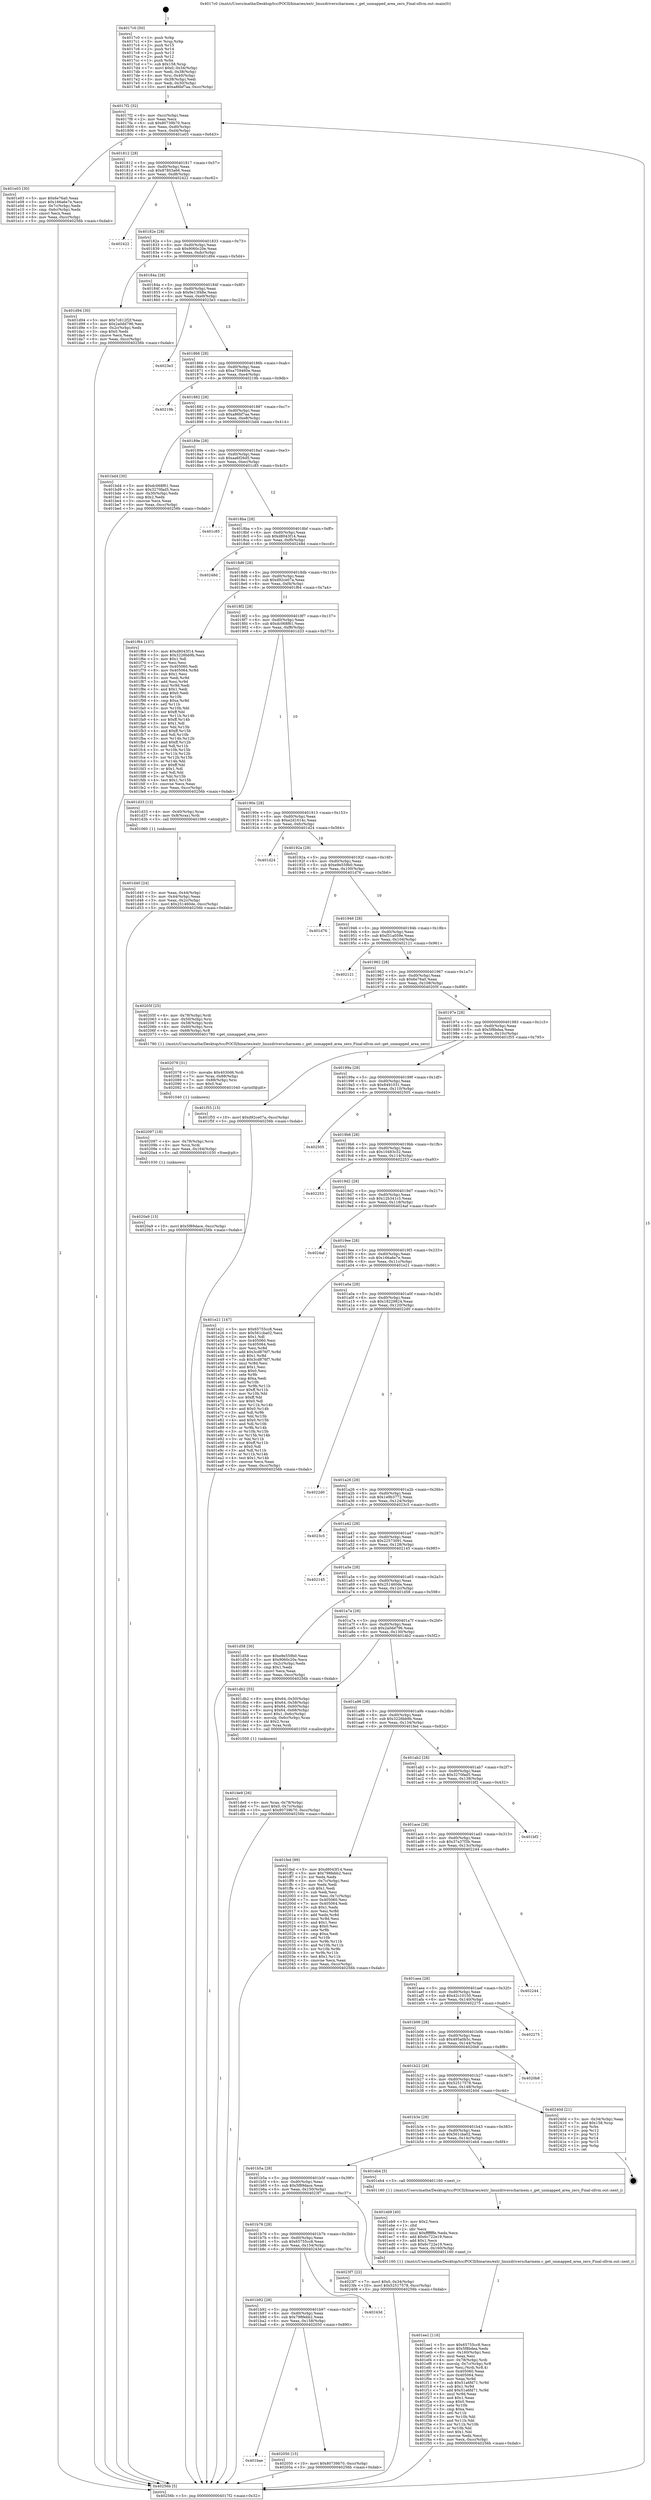digraph "0x4017c0" {
  label = "0x4017c0 (/mnt/c/Users/mathe/Desktop/tcc/POCII/binaries/extr_linuxdriverscharmem.c_get_unmapped_area_zero_Final-ollvm.out::main(0))"
  labelloc = "t"
  node[shape=record]

  Entry [label="",width=0.3,height=0.3,shape=circle,fillcolor=black,style=filled]
  "0x4017f2" [label="{
     0x4017f2 [32]\l
     | [instrs]\l
     &nbsp;&nbsp;0x4017f2 \<+6\>: mov -0xcc(%rbp),%eax\l
     &nbsp;&nbsp;0x4017f8 \<+2\>: mov %eax,%ecx\l
     &nbsp;&nbsp;0x4017fa \<+6\>: sub $0x80739b70,%ecx\l
     &nbsp;&nbsp;0x401800 \<+6\>: mov %eax,-0xd0(%rbp)\l
     &nbsp;&nbsp;0x401806 \<+6\>: mov %ecx,-0xd4(%rbp)\l
     &nbsp;&nbsp;0x40180c \<+6\>: je 0000000000401e03 \<main+0x643\>\l
  }"]
  "0x401e03" [label="{
     0x401e03 [30]\l
     | [instrs]\l
     &nbsp;&nbsp;0x401e03 \<+5\>: mov $0x6e76a0,%eax\l
     &nbsp;&nbsp;0x401e08 \<+5\>: mov $0x166a6e7e,%ecx\l
     &nbsp;&nbsp;0x401e0d \<+3\>: mov -0x7c(%rbp),%edx\l
     &nbsp;&nbsp;0x401e10 \<+3\>: cmp -0x6c(%rbp),%edx\l
     &nbsp;&nbsp;0x401e13 \<+3\>: cmovl %ecx,%eax\l
     &nbsp;&nbsp;0x401e16 \<+6\>: mov %eax,-0xcc(%rbp)\l
     &nbsp;&nbsp;0x401e1c \<+5\>: jmp 000000000040256b \<main+0xdab\>\l
  }"]
  "0x401812" [label="{
     0x401812 [28]\l
     | [instrs]\l
     &nbsp;&nbsp;0x401812 \<+5\>: jmp 0000000000401817 \<main+0x57\>\l
     &nbsp;&nbsp;0x401817 \<+6\>: mov -0xd0(%rbp),%eax\l
     &nbsp;&nbsp;0x40181d \<+5\>: sub $0x87803a66,%eax\l
     &nbsp;&nbsp;0x401822 \<+6\>: mov %eax,-0xd8(%rbp)\l
     &nbsp;&nbsp;0x401828 \<+6\>: je 0000000000402422 \<main+0xc62\>\l
  }"]
  Exit [label="",width=0.3,height=0.3,shape=circle,fillcolor=black,style=filled,peripheries=2]
  "0x402422" [label="{
     0x402422\l
  }", style=dashed]
  "0x40182e" [label="{
     0x40182e [28]\l
     | [instrs]\l
     &nbsp;&nbsp;0x40182e \<+5\>: jmp 0000000000401833 \<main+0x73\>\l
     &nbsp;&nbsp;0x401833 \<+6\>: mov -0xd0(%rbp),%eax\l
     &nbsp;&nbsp;0x401839 \<+5\>: sub $0x9060c20e,%eax\l
     &nbsp;&nbsp;0x40183e \<+6\>: mov %eax,-0xdc(%rbp)\l
     &nbsp;&nbsp;0x401844 \<+6\>: je 0000000000401d94 \<main+0x5d4\>\l
  }"]
  "0x4020a9" [label="{
     0x4020a9 [15]\l
     | [instrs]\l
     &nbsp;&nbsp;0x4020a9 \<+10\>: movl $0x5f89dace,-0xcc(%rbp)\l
     &nbsp;&nbsp;0x4020b3 \<+5\>: jmp 000000000040256b \<main+0xdab\>\l
  }"]
  "0x401d94" [label="{
     0x401d94 [30]\l
     | [instrs]\l
     &nbsp;&nbsp;0x401d94 \<+5\>: mov $0x7c612f2f,%eax\l
     &nbsp;&nbsp;0x401d99 \<+5\>: mov $0x2a0dd796,%ecx\l
     &nbsp;&nbsp;0x401d9e \<+3\>: mov -0x2c(%rbp),%edx\l
     &nbsp;&nbsp;0x401da1 \<+3\>: cmp $0x0,%edx\l
     &nbsp;&nbsp;0x401da4 \<+3\>: cmove %ecx,%eax\l
     &nbsp;&nbsp;0x401da7 \<+6\>: mov %eax,-0xcc(%rbp)\l
     &nbsp;&nbsp;0x401dad \<+5\>: jmp 000000000040256b \<main+0xdab\>\l
  }"]
  "0x40184a" [label="{
     0x40184a [28]\l
     | [instrs]\l
     &nbsp;&nbsp;0x40184a \<+5\>: jmp 000000000040184f \<main+0x8f\>\l
     &nbsp;&nbsp;0x40184f \<+6\>: mov -0xd0(%rbp),%eax\l
     &nbsp;&nbsp;0x401855 \<+5\>: sub $0x9e13f48e,%eax\l
     &nbsp;&nbsp;0x40185a \<+6\>: mov %eax,-0xe0(%rbp)\l
     &nbsp;&nbsp;0x401860 \<+6\>: je 00000000004023e3 \<main+0xc23\>\l
  }"]
  "0x402097" [label="{
     0x402097 [18]\l
     | [instrs]\l
     &nbsp;&nbsp;0x402097 \<+4\>: mov -0x78(%rbp),%rcx\l
     &nbsp;&nbsp;0x40209b \<+3\>: mov %rcx,%rdi\l
     &nbsp;&nbsp;0x40209e \<+6\>: mov %eax,-0x164(%rbp)\l
     &nbsp;&nbsp;0x4020a4 \<+5\>: call 0000000000401030 \<free@plt\>\l
     | [calls]\l
     &nbsp;&nbsp;0x401030 \{1\} (unknown)\l
  }"]
  "0x4023e3" [label="{
     0x4023e3\l
  }", style=dashed]
  "0x401866" [label="{
     0x401866 [28]\l
     | [instrs]\l
     &nbsp;&nbsp;0x401866 \<+5\>: jmp 000000000040186b \<main+0xab\>\l
     &nbsp;&nbsp;0x40186b \<+6\>: mov -0xd0(%rbp),%eax\l
     &nbsp;&nbsp;0x401871 \<+5\>: sub $0xa759460e,%eax\l
     &nbsp;&nbsp;0x401876 \<+6\>: mov %eax,-0xe4(%rbp)\l
     &nbsp;&nbsp;0x40187c \<+6\>: je 000000000040219b \<main+0x9db\>\l
  }"]
  "0x402078" [label="{
     0x402078 [31]\l
     | [instrs]\l
     &nbsp;&nbsp;0x402078 \<+10\>: movabs $0x4030d6,%rdi\l
     &nbsp;&nbsp;0x402082 \<+7\>: mov %rax,-0x88(%rbp)\l
     &nbsp;&nbsp;0x402089 \<+7\>: mov -0x88(%rbp),%rsi\l
     &nbsp;&nbsp;0x402090 \<+2\>: mov $0x0,%al\l
     &nbsp;&nbsp;0x402092 \<+5\>: call 0000000000401040 \<printf@plt\>\l
     | [calls]\l
     &nbsp;&nbsp;0x401040 \{1\} (unknown)\l
  }"]
  "0x40219b" [label="{
     0x40219b\l
  }", style=dashed]
  "0x401882" [label="{
     0x401882 [28]\l
     | [instrs]\l
     &nbsp;&nbsp;0x401882 \<+5\>: jmp 0000000000401887 \<main+0xc7\>\l
     &nbsp;&nbsp;0x401887 \<+6\>: mov -0xd0(%rbp),%eax\l
     &nbsp;&nbsp;0x40188d \<+5\>: sub $0xa86bf7aa,%eax\l
     &nbsp;&nbsp;0x401892 \<+6\>: mov %eax,-0xe8(%rbp)\l
     &nbsp;&nbsp;0x401898 \<+6\>: je 0000000000401bd4 \<main+0x414\>\l
  }"]
  "0x401bae" [label="{
     0x401bae\l
  }", style=dashed]
  "0x401bd4" [label="{
     0x401bd4 [30]\l
     | [instrs]\l
     &nbsp;&nbsp;0x401bd4 \<+5\>: mov $0xdc068f61,%eax\l
     &nbsp;&nbsp;0x401bd9 \<+5\>: mov $0x3270fad5,%ecx\l
     &nbsp;&nbsp;0x401bde \<+3\>: mov -0x30(%rbp),%edx\l
     &nbsp;&nbsp;0x401be1 \<+3\>: cmp $0x2,%edx\l
     &nbsp;&nbsp;0x401be4 \<+3\>: cmovne %ecx,%eax\l
     &nbsp;&nbsp;0x401be7 \<+6\>: mov %eax,-0xcc(%rbp)\l
     &nbsp;&nbsp;0x401bed \<+5\>: jmp 000000000040256b \<main+0xdab\>\l
  }"]
  "0x40189e" [label="{
     0x40189e [28]\l
     | [instrs]\l
     &nbsp;&nbsp;0x40189e \<+5\>: jmp 00000000004018a3 \<main+0xe3\>\l
     &nbsp;&nbsp;0x4018a3 \<+6\>: mov -0xd0(%rbp),%eax\l
     &nbsp;&nbsp;0x4018a9 \<+5\>: sub $0xaa6f26d5,%eax\l
     &nbsp;&nbsp;0x4018ae \<+6\>: mov %eax,-0xec(%rbp)\l
     &nbsp;&nbsp;0x4018b4 \<+6\>: je 0000000000401c85 \<main+0x4c5\>\l
  }"]
  "0x40256b" [label="{
     0x40256b [5]\l
     | [instrs]\l
     &nbsp;&nbsp;0x40256b \<+5\>: jmp 00000000004017f2 \<main+0x32\>\l
  }"]
  "0x4017c0" [label="{
     0x4017c0 [50]\l
     | [instrs]\l
     &nbsp;&nbsp;0x4017c0 \<+1\>: push %rbp\l
     &nbsp;&nbsp;0x4017c1 \<+3\>: mov %rsp,%rbp\l
     &nbsp;&nbsp;0x4017c4 \<+2\>: push %r15\l
     &nbsp;&nbsp;0x4017c6 \<+2\>: push %r14\l
     &nbsp;&nbsp;0x4017c8 \<+2\>: push %r13\l
     &nbsp;&nbsp;0x4017ca \<+2\>: push %r12\l
     &nbsp;&nbsp;0x4017cc \<+1\>: push %rbx\l
     &nbsp;&nbsp;0x4017cd \<+7\>: sub $0x158,%rsp\l
     &nbsp;&nbsp;0x4017d4 \<+7\>: movl $0x0,-0x34(%rbp)\l
     &nbsp;&nbsp;0x4017db \<+3\>: mov %edi,-0x38(%rbp)\l
     &nbsp;&nbsp;0x4017de \<+4\>: mov %rsi,-0x40(%rbp)\l
     &nbsp;&nbsp;0x4017e2 \<+3\>: mov -0x38(%rbp),%edi\l
     &nbsp;&nbsp;0x4017e5 \<+3\>: mov %edi,-0x30(%rbp)\l
     &nbsp;&nbsp;0x4017e8 \<+10\>: movl $0xa86bf7aa,-0xcc(%rbp)\l
  }"]
  "0x402050" [label="{
     0x402050 [15]\l
     | [instrs]\l
     &nbsp;&nbsp;0x402050 \<+10\>: movl $0x80739b70,-0xcc(%rbp)\l
     &nbsp;&nbsp;0x40205a \<+5\>: jmp 000000000040256b \<main+0xdab\>\l
  }"]
  "0x401c85" [label="{
     0x401c85\l
  }", style=dashed]
  "0x4018ba" [label="{
     0x4018ba [28]\l
     | [instrs]\l
     &nbsp;&nbsp;0x4018ba \<+5\>: jmp 00000000004018bf \<main+0xff\>\l
     &nbsp;&nbsp;0x4018bf \<+6\>: mov -0xd0(%rbp),%eax\l
     &nbsp;&nbsp;0x4018c5 \<+5\>: sub $0xd8043f14,%eax\l
     &nbsp;&nbsp;0x4018ca \<+6\>: mov %eax,-0xf0(%rbp)\l
     &nbsp;&nbsp;0x4018d0 \<+6\>: je 000000000040248d \<main+0xccd\>\l
  }"]
  "0x401b92" [label="{
     0x401b92 [28]\l
     | [instrs]\l
     &nbsp;&nbsp;0x401b92 \<+5\>: jmp 0000000000401b97 \<main+0x3d7\>\l
     &nbsp;&nbsp;0x401b97 \<+6\>: mov -0xd0(%rbp),%eax\l
     &nbsp;&nbsp;0x401b9d \<+5\>: sub $0x798febb2,%eax\l
     &nbsp;&nbsp;0x401ba2 \<+6\>: mov %eax,-0x158(%rbp)\l
     &nbsp;&nbsp;0x401ba8 \<+6\>: je 0000000000402050 \<main+0x890\>\l
  }"]
  "0x40248d" [label="{
     0x40248d\l
  }", style=dashed]
  "0x4018d6" [label="{
     0x4018d6 [28]\l
     | [instrs]\l
     &nbsp;&nbsp;0x4018d6 \<+5\>: jmp 00000000004018db \<main+0x11b\>\l
     &nbsp;&nbsp;0x4018db \<+6\>: mov -0xd0(%rbp),%eax\l
     &nbsp;&nbsp;0x4018e1 \<+5\>: sub $0xd92ce07a,%eax\l
     &nbsp;&nbsp;0x4018e6 \<+6\>: mov %eax,-0xf4(%rbp)\l
     &nbsp;&nbsp;0x4018ec \<+6\>: je 0000000000401f64 \<main+0x7a4\>\l
  }"]
  "0x40243d" [label="{
     0x40243d\l
  }", style=dashed]
  "0x401f64" [label="{
     0x401f64 [137]\l
     | [instrs]\l
     &nbsp;&nbsp;0x401f64 \<+5\>: mov $0xd8043f14,%eax\l
     &nbsp;&nbsp;0x401f69 \<+5\>: mov $0x3226bb9b,%ecx\l
     &nbsp;&nbsp;0x401f6e \<+2\>: mov $0x1,%dl\l
     &nbsp;&nbsp;0x401f70 \<+2\>: xor %esi,%esi\l
     &nbsp;&nbsp;0x401f72 \<+7\>: mov 0x405060,%edi\l
     &nbsp;&nbsp;0x401f79 \<+8\>: mov 0x405064,%r8d\l
     &nbsp;&nbsp;0x401f81 \<+3\>: sub $0x1,%esi\l
     &nbsp;&nbsp;0x401f84 \<+3\>: mov %edi,%r9d\l
     &nbsp;&nbsp;0x401f87 \<+3\>: add %esi,%r9d\l
     &nbsp;&nbsp;0x401f8a \<+4\>: imul %r9d,%edi\l
     &nbsp;&nbsp;0x401f8e \<+3\>: and $0x1,%edi\l
     &nbsp;&nbsp;0x401f91 \<+3\>: cmp $0x0,%edi\l
     &nbsp;&nbsp;0x401f94 \<+4\>: sete %r10b\l
     &nbsp;&nbsp;0x401f98 \<+4\>: cmp $0xa,%r8d\l
     &nbsp;&nbsp;0x401f9c \<+4\>: setl %r11b\l
     &nbsp;&nbsp;0x401fa0 \<+3\>: mov %r10b,%bl\l
     &nbsp;&nbsp;0x401fa3 \<+3\>: xor $0xff,%bl\l
     &nbsp;&nbsp;0x401fa6 \<+3\>: mov %r11b,%r14b\l
     &nbsp;&nbsp;0x401fa9 \<+4\>: xor $0xff,%r14b\l
     &nbsp;&nbsp;0x401fad \<+3\>: xor $0x1,%dl\l
     &nbsp;&nbsp;0x401fb0 \<+3\>: mov %bl,%r15b\l
     &nbsp;&nbsp;0x401fb3 \<+4\>: and $0xff,%r15b\l
     &nbsp;&nbsp;0x401fb7 \<+3\>: and %dl,%r10b\l
     &nbsp;&nbsp;0x401fba \<+3\>: mov %r14b,%r12b\l
     &nbsp;&nbsp;0x401fbd \<+4\>: and $0xff,%r12b\l
     &nbsp;&nbsp;0x401fc1 \<+3\>: and %dl,%r11b\l
     &nbsp;&nbsp;0x401fc4 \<+3\>: or %r10b,%r15b\l
     &nbsp;&nbsp;0x401fc7 \<+3\>: or %r11b,%r12b\l
     &nbsp;&nbsp;0x401fca \<+3\>: xor %r12b,%r15b\l
     &nbsp;&nbsp;0x401fcd \<+3\>: or %r14b,%bl\l
     &nbsp;&nbsp;0x401fd0 \<+3\>: xor $0xff,%bl\l
     &nbsp;&nbsp;0x401fd3 \<+3\>: or $0x1,%dl\l
     &nbsp;&nbsp;0x401fd6 \<+2\>: and %dl,%bl\l
     &nbsp;&nbsp;0x401fd8 \<+3\>: or %bl,%r15b\l
     &nbsp;&nbsp;0x401fdb \<+4\>: test $0x1,%r15b\l
     &nbsp;&nbsp;0x401fdf \<+3\>: cmovne %ecx,%eax\l
     &nbsp;&nbsp;0x401fe2 \<+6\>: mov %eax,-0xcc(%rbp)\l
     &nbsp;&nbsp;0x401fe8 \<+5\>: jmp 000000000040256b \<main+0xdab\>\l
  }"]
  "0x4018f2" [label="{
     0x4018f2 [28]\l
     | [instrs]\l
     &nbsp;&nbsp;0x4018f2 \<+5\>: jmp 00000000004018f7 \<main+0x137\>\l
     &nbsp;&nbsp;0x4018f7 \<+6\>: mov -0xd0(%rbp),%eax\l
     &nbsp;&nbsp;0x4018fd \<+5\>: sub $0xdc068f61,%eax\l
     &nbsp;&nbsp;0x401902 \<+6\>: mov %eax,-0xf8(%rbp)\l
     &nbsp;&nbsp;0x401908 \<+6\>: je 0000000000401d33 \<main+0x573\>\l
  }"]
  "0x401b76" [label="{
     0x401b76 [28]\l
     | [instrs]\l
     &nbsp;&nbsp;0x401b76 \<+5\>: jmp 0000000000401b7b \<main+0x3bb\>\l
     &nbsp;&nbsp;0x401b7b \<+6\>: mov -0xd0(%rbp),%eax\l
     &nbsp;&nbsp;0x401b81 \<+5\>: sub $0x65755cc8,%eax\l
     &nbsp;&nbsp;0x401b86 \<+6\>: mov %eax,-0x154(%rbp)\l
     &nbsp;&nbsp;0x401b8c \<+6\>: je 000000000040243d \<main+0xc7d\>\l
  }"]
  "0x401d33" [label="{
     0x401d33 [13]\l
     | [instrs]\l
     &nbsp;&nbsp;0x401d33 \<+4\>: mov -0x40(%rbp),%rax\l
     &nbsp;&nbsp;0x401d37 \<+4\>: mov 0x8(%rax),%rdi\l
     &nbsp;&nbsp;0x401d3b \<+5\>: call 0000000000401060 \<atoi@plt\>\l
     | [calls]\l
     &nbsp;&nbsp;0x401060 \{1\} (unknown)\l
  }"]
  "0x40190e" [label="{
     0x40190e [28]\l
     | [instrs]\l
     &nbsp;&nbsp;0x40190e \<+5\>: jmp 0000000000401913 \<main+0x153\>\l
     &nbsp;&nbsp;0x401913 \<+6\>: mov -0xd0(%rbp),%eax\l
     &nbsp;&nbsp;0x401919 \<+5\>: sub $0xe2d1614c,%eax\l
     &nbsp;&nbsp;0x40191e \<+6\>: mov %eax,-0xfc(%rbp)\l
     &nbsp;&nbsp;0x401924 \<+6\>: je 0000000000401d24 \<main+0x564\>\l
  }"]
  "0x401d40" [label="{
     0x401d40 [24]\l
     | [instrs]\l
     &nbsp;&nbsp;0x401d40 \<+3\>: mov %eax,-0x44(%rbp)\l
     &nbsp;&nbsp;0x401d43 \<+3\>: mov -0x44(%rbp),%eax\l
     &nbsp;&nbsp;0x401d46 \<+3\>: mov %eax,-0x2c(%rbp)\l
     &nbsp;&nbsp;0x401d49 \<+10\>: movl $0x251460de,-0xcc(%rbp)\l
     &nbsp;&nbsp;0x401d53 \<+5\>: jmp 000000000040256b \<main+0xdab\>\l
  }"]
  "0x4023f7" [label="{
     0x4023f7 [22]\l
     | [instrs]\l
     &nbsp;&nbsp;0x4023f7 \<+7\>: movl $0x0,-0x34(%rbp)\l
     &nbsp;&nbsp;0x4023fe \<+10\>: movl $0x52517578,-0xcc(%rbp)\l
     &nbsp;&nbsp;0x402408 \<+5\>: jmp 000000000040256b \<main+0xdab\>\l
  }"]
  "0x401d24" [label="{
     0x401d24\l
  }", style=dashed]
  "0x40192a" [label="{
     0x40192a [28]\l
     | [instrs]\l
     &nbsp;&nbsp;0x40192a \<+5\>: jmp 000000000040192f \<main+0x16f\>\l
     &nbsp;&nbsp;0x40192f \<+6\>: mov -0xd0(%rbp),%eax\l
     &nbsp;&nbsp;0x401935 \<+5\>: sub $0xe9e559b0,%eax\l
     &nbsp;&nbsp;0x40193a \<+6\>: mov %eax,-0x100(%rbp)\l
     &nbsp;&nbsp;0x401940 \<+6\>: je 0000000000401d76 \<main+0x5b6\>\l
  }"]
  "0x401ee1" [label="{
     0x401ee1 [116]\l
     | [instrs]\l
     &nbsp;&nbsp;0x401ee1 \<+5\>: mov $0x65755cc8,%ecx\l
     &nbsp;&nbsp;0x401ee6 \<+5\>: mov $0x5f8bdea,%edx\l
     &nbsp;&nbsp;0x401eeb \<+6\>: mov -0x160(%rbp),%esi\l
     &nbsp;&nbsp;0x401ef1 \<+3\>: imul %eax,%esi\l
     &nbsp;&nbsp;0x401ef4 \<+4\>: mov -0x78(%rbp),%rdi\l
     &nbsp;&nbsp;0x401ef8 \<+4\>: movslq -0x7c(%rbp),%r8\l
     &nbsp;&nbsp;0x401efc \<+4\>: mov %esi,(%rdi,%r8,4)\l
     &nbsp;&nbsp;0x401f00 \<+7\>: mov 0x405060,%eax\l
     &nbsp;&nbsp;0x401f07 \<+7\>: mov 0x405064,%esi\l
     &nbsp;&nbsp;0x401f0e \<+3\>: mov %eax,%r9d\l
     &nbsp;&nbsp;0x401f11 \<+7\>: sub $0x51a6fd71,%r9d\l
     &nbsp;&nbsp;0x401f18 \<+4\>: sub $0x1,%r9d\l
     &nbsp;&nbsp;0x401f1c \<+7\>: add $0x51a6fd71,%r9d\l
     &nbsp;&nbsp;0x401f23 \<+4\>: imul %r9d,%eax\l
     &nbsp;&nbsp;0x401f27 \<+3\>: and $0x1,%eax\l
     &nbsp;&nbsp;0x401f2a \<+3\>: cmp $0x0,%eax\l
     &nbsp;&nbsp;0x401f2d \<+4\>: sete %r10b\l
     &nbsp;&nbsp;0x401f31 \<+3\>: cmp $0xa,%esi\l
     &nbsp;&nbsp;0x401f34 \<+4\>: setl %r11b\l
     &nbsp;&nbsp;0x401f38 \<+3\>: mov %r10b,%bl\l
     &nbsp;&nbsp;0x401f3b \<+3\>: and %r11b,%bl\l
     &nbsp;&nbsp;0x401f3e \<+3\>: xor %r11b,%r10b\l
     &nbsp;&nbsp;0x401f41 \<+3\>: or %r10b,%bl\l
     &nbsp;&nbsp;0x401f44 \<+3\>: test $0x1,%bl\l
     &nbsp;&nbsp;0x401f47 \<+3\>: cmovne %edx,%ecx\l
     &nbsp;&nbsp;0x401f4a \<+6\>: mov %ecx,-0xcc(%rbp)\l
     &nbsp;&nbsp;0x401f50 \<+5\>: jmp 000000000040256b \<main+0xdab\>\l
  }"]
  "0x401d76" [label="{
     0x401d76\l
  }", style=dashed]
  "0x401946" [label="{
     0x401946 [28]\l
     | [instrs]\l
     &nbsp;&nbsp;0x401946 \<+5\>: jmp 000000000040194b \<main+0x18b\>\l
     &nbsp;&nbsp;0x40194b \<+6\>: mov -0xd0(%rbp),%eax\l
     &nbsp;&nbsp;0x401951 \<+5\>: sub $0xf31a059e,%eax\l
     &nbsp;&nbsp;0x401956 \<+6\>: mov %eax,-0x104(%rbp)\l
     &nbsp;&nbsp;0x40195c \<+6\>: je 0000000000402121 \<main+0x961\>\l
  }"]
  "0x401eb9" [label="{
     0x401eb9 [40]\l
     | [instrs]\l
     &nbsp;&nbsp;0x401eb9 \<+5\>: mov $0x2,%ecx\l
     &nbsp;&nbsp;0x401ebe \<+1\>: cltd\l
     &nbsp;&nbsp;0x401ebf \<+2\>: idiv %ecx\l
     &nbsp;&nbsp;0x401ec1 \<+6\>: imul $0xfffffffe,%edx,%ecx\l
     &nbsp;&nbsp;0x401ec7 \<+6\>: add $0x6c722e19,%ecx\l
     &nbsp;&nbsp;0x401ecd \<+3\>: add $0x1,%ecx\l
     &nbsp;&nbsp;0x401ed0 \<+6\>: sub $0x6c722e19,%ecx\l
     &nbsp;&nbsp;0x401ed6 \<+6\>: mov %ecx,-0x160(%rbp)\l
     &nbsp;&nbsp;0x401edc \<+5\>: call 0000000000401160 \<next_i\>\l
     | [calls]\l
     &nbsp;&nbsp;0x401160 \{1\} (/mnt/c/Users/mathe/Desktop/tcc/POCII/binaries/extr_linuxdriverscharmem.c_get_unmapped_area_zero_Final-ollvm.out::next_i)\l
  }"]
  "0x402121" [label="{
     0x402121\l
  }", style=dashed]
  "0x401962" [label="{
     0x401962 [28]\l
     | [instrs]\l
     &nbsp;&nbsp;0x401962 \<+5\>: jmp 0000000000401967 \<main+0x1a7\>\l
     &nbsp;&nbsp;0x401967 \<+6\>: mov -0xd0(%rbp),%eax\l
     &nbsp;&nbsp;0x40196d \<+5\>: sub $0x6e76a0,%eax\l
     &nbsp;&nbsp;0x401972 \<+6\>: mov %eax,-0x108(%rbp)\l
     &nbsp;&nbsp;0x401978 \<+6\>: je 000000000040205f \<main+0x89f\>\l
  }"]
  "0x401b5a" [label="{
     0x401b5a [28]\l
     | [instrs]\l
     &nbsp;&nbsp;0x401b5a \<+5\>: jmp 0000000000401b5f \<main+0x39f\>\l
     &nbsp;&nbsp;0x401b5f \<+6\>: mov -0xd0(%rbp),%eax\l
     &nbsp;&nbsp;0x401b65 \<+5\>: sub $0x5f89dace,%eax\l
     &nbsp;&nbsp;0x401b6a \<+6\>: mov %eax,-0x150(%rbp)\l
     &nbsp;&nbsp;0x401b70 \<+6\>: je 00000000004023f7 \<main+0xc37\>\l
  }"]
  "0x40205f" [label="{
     0x40205f [25]\l
     | [instrs]\l
     &nbsp;&nbsp;0x40205f \<+4\>: mov -0x78(%rbp),%rdi\l
     &nbsp;&nbsp;0x402063 \<+4\>: mov -0x50(%rbp),%rsi\l
     &nbsp;&nbsp;0x402067 \<+4\>: mov -0x58(%rbp),%rdx\l
     &nbsp;&nbsp;0x40206b \<+4\>: mov -0x60(%rbp),%rcx\l
     &nbsp;&nbsp;0x40206f \<+4\>: mov -0x68(%rbp),%r8\l
     &nbsp;&nbsp;0x402073 \<+5\>: call 0000000000401780 \<get_unmapped_area_zero\>\l
     | [calls]\l
     &nbsp;&nbsp;0x401780 \{1\} (/mnt/c/Users/mathe/Desktop/tcc/POCII/binaries/extr_linuxdriverscharmem.c_get_unmapped_area_zero_Final-ollvm.out::get_unmapped_area_zero)\l
  }"]
  "0x40197e" [label="{
     0x40197e [28]\l
     | [instrs]\l
     &nbsp;&nbsp;0x40197e \<+5\>: jmp 0000000000401983 \<main+0x1c3\>\l
     &nbsp;&nbsp;0x401983 \<+6\>: mov -0xd0(%rbp),%eax\l
     &nbsp;&nbsp;0x401989 \<+5\>: sub $0x5f8bdea,%eax\l
     &nbsp;&nbsp;0x40198e \<+6\>: mov %eax,-0x10c(%rbp)\l
     &nbsp;&nbsp;0x401994 \<+6\>: je 0000000000401f55 \<main+0x795\>\l
  }"]
  "0x401eb4" [label="{
     0x401eb4 [5]\l
     | [instrs]\l
     &nbsp;&nbsp;0x401eb4 \<+5\>: call 0000000000401160 \<next_i\>\l
     | [calls]\l
     &nbsp;&nbsp;0x401160 \{1\} (/mnt/c/Users/mathe/Desktop/tcc/POCII/binaries/extr_linuxdriverscharmem.c_get_unmapped_area_zero_Final-ollvm.out::next_i)\l
  }"]
  "0x401f55" [label="{
     0x401f55 [15]\l
     | [instrs]\l
     &nbsp;&nbsp;0x401f55 \<+10\>: movl $0xd92ce07a,-0xcc(%rbp)\l
     &nbsp;&nbsp;0x401f5f \<+5\>: jmp 000000000040256b \<main+0xdab\>\l
  }"]
  "0x40199a" [label="{
     0x40199a [28]\l
     | [instrs]\l
     &nbsp;&nbsp;0x40199a \<+5\>: jmp 000000000040199f \<main+0x1df\>\l
     &nbsp;&nbsp;0x40199f \<+6\>: mov -0xd0(%rbp),%eax\l
     &nbsp;&nbsp;0x4019a5 \<+5\>: sub $0x8491031,%eax\l
     &nbsp;&nbsp;0x4019aa \<+6\>: mov %eax,-0x110(%rbp)\l
     &nbsp;&nbsp;0x4019b0 \<+6\>: je 0000000000402505 \<main+0xd45\>\l
  }"]
  "0x401b3e" [label="{
     0x401b3e [28]\l
     | [instrs]\l
     &nbsp;&nbsp;0x401b3e \<+5\>: jmp 0000000000401b43 \<main+0x383\>\l
     &nbsp;&nbsp;0x401b43 \<+6\>: mov -0xd0(%rbp),%eax\l
     &nbsp;&nbsp;0x401b49 \<+5\>: sub $0x561cba02,%eax\l
     &nbsp;&nbsp;0x401b4e \<+6\>: mov %eax,-0x14c(%rbp)\l
     &nbsp;&nbsp;0x401b54 \<+6\>: je 0000000000401eb4 \<main+0x6f4\>\l
  }"]
  "0x402505" [label="{
     0x402505\l
  }", style=dashed]
  "0x4019b6" [label="{
     0x4019b6 [28]\l
     | [instrs]\l
     &nbsp;&nbsp;0x4019b6 \<+5\>: jmp 00000000004019bb \<main+0x1fb\>\l
     &nbsp;&nbsp;0x4019bb \<+6\>: mov -0xd0(%rbp),%eax\l
     &nbsp;&nbsp;0x4019c1 \<+5\>: sub $0x10483c32,%eax\l
     &nbsp;&nbsp;0x4019c6 \<+6\>: mov %eax,-0x114(%rbp)\l
     &nbsp;&nbsp;0x4019cc \<+6\>: je 0000000000402253 \<main+0xa93\>\l
  }"]
  "0x40240d" [label="{
     0x40240d [21]\l
     | [instrs]\l
     &nbsp;&nbsp;0x40240d \<+3\>: mov -0x34(%rbp),%eax\l
     &nbsp;&nbsp;0x402410 \<+7\>: add $0x158,%rsp\l
     &nbsp;&nbsp;0x402417 \<+1\>: pop %rbx\l
     &nbsp;&nbsp;0x402418 \<+2\>: pop %r12\l
     &nbsp;&nbsp;0x40241a \<+2\>: pop %r13\l
     &nbsp;&nbsp;0x40241c \<+2\>: pop %r14\l
     &nbsp;&nbsp;0x40241e \<+2\>: pop %r15\l
     &nbsp;&nbsp;0x402420 \<+1\>: pop %rbp\l
     &nbsp;&nbsp;0x402421 \<+1\>: ret\l
  }"]
  "0x402253" [label="{
     0x402253\l
  }", style=dashed]
  "0x4019d2" [label="{
     0x4019d2 [28]\l
     | [instrs]\l
     &nbsp;&nbsp;0x4019d2 \<+5\>: jmp 00000000004019d7 \<main+0x217\>\l
     &nbsp;&nbsp;0x4019d7 \<+6\>: mov -0xd0(%rbp),%eax\l
     &nbsp;&nbsp;0x4019dd \<+5\>: sub $0x12b341c3,%eax\l
     &nbsp;&nbsp;0x4019e2 \<+6\>: mov %eax,-0x118(%rbp)\l
     &nbsp;&nbsp;0x4019e8 \<+6\>: je 00000000004024af \<main+0xcef\>\l
  }"]
  "0x401b22" [label="{
     0x401b22 [28]\l
     | [instrs]\l
     &nbsp;&nbsp;0x401b22 \<+5\>: jmp 0000000000401b27 \<main+0x367\>\l
     &nbsp;&nbsp;0x401b27 \<+6\>: mov -0xd0(%rbp),%eax\l
     &nbsp;&nbsp;0x401b2d \<+5\>: sub $0x52517578,%eax\l
     &nbsp;&nbsp;0x401b32 \<+6\>: mov %eax,-0x148(%rbp)\l
     &nbsp;&nbsp;0x401b38 \<+6\>: je 000000000040240d \<main+0xc4d\>\l
  }"]
  "0x4024af" [label="{
     0x4024af\l
  }", style=dashed]
  "0x4019ee" [label="{
     0x4019ee [28]\l
     | [instrs]\l
     &nbsp;&nbsp;0x4019ee \<+5\>: jmp 00000000004019f3 \<main+0x233\>\l
     &nbsp;&nbsp;0x4019f3 \<+6\>: mov -0xd0(%rbp),%eax\l
     &nbsp;&nbsp;0x4019f9 \<+5\>: sub $0x166a6e7e,%eax\l
     &nbsp;&nbsp;0x4019fe \<+6\>: mov %eax,-0x11c(%rbp)\l
     &nbsp;&nbsp;0x401a04 \<+6\>: je 0000000000401e21 \<main+0x661\>\l
  }"]
  "0x4020b8" [label="{
     0x4020b8\l
  }", style=dashed]
  "0x401e21" [label="{
     0x401e21 [147]\l
     | [instrs]\l
     &nbsp;&nbsp;0x401e21 \<+5\>: mov $0x65755cc8,%eax\l
     &nbsp;&nbsp;0x401e26 \<+5\>: mov $0x561cba02,%ecx\l
     &nbsp;&nbsp;0x401e2b \<+2\>: mov $0x1,%dl\l
     &nbsp;&nbsp;0x401e2d \<+7\>: mov 0x405060,%esi\l
     &nbsp;&nbsp;0x401e34 \<+7\>: mov 0x405064,%edi\l
     &nbsp;&nbsp;0x401e3b \<+3\>: mov %esi,%r8d\l
     &nbsp;&nbsp;0x401e3e \<+7\>: add $0x3cd876f7,%r8d\l
     &nbsp;&nbsp;0x401e45 \<+4\>: sub $0x1,%r8d\l
     &nbsp;&nbsp;0x401e49 \<+7\>: sub $0x3cd876f7,%r8d\l
     &nbsp;&nbsp;0x401e50 \<+4\>: imul %r8d,%esi\l
     &nbsp;&nbsp;0x401e54 \<+3\>: and $0x1,%esi\l
     &nbsp;&nbsp;0x401e57 \<+3\>: cmp $0x0,%esi\l
     &nbsp;&nbsp;0x401e5a \<+4\>: sete %r9b\l
     &nbsp;&nbsp;0x401e5e \<+3\>: cmp $0xa,%edi\l
     &nbsp;&nbsp;0x401e61 \<+4\>: setl %r10b\l
     &nbsp;&nbsp;0x401e65 \<+3\>: mov %r9b,%r11b\l
     &nbsp;&nbsp;0x401e68 \<+4\>: xor $0xff,%r11b\l
     &nbsp;&nbsp;0x401e6c \<+3\>: mov %r10b,%bl\l
     &nbsp;&nbsp;0x401e6f \<+3\>: xor $0xff,%bl\l
     &nbsp;&nbsp;0x401e72 \<+3\>: xor $0x0,%dl\l
     &nbsp;&nbsp;0x401e75 \<+3\>: mov %r11b,%r14b\l
     &nbsp;&nbsp;0x401e78 \<+4\>: and $0x0,%r14b\l
     &nbsp;&nbsp;0x401e7c \<+3\>: and %dl,%r9b\l
     &nbsp;&nbsp;0x401e7f \<+3\>: mov %bl,%r15b\l
     &nbsp;&nbsp;0x401e82 \<+4\>: and $0x0,%r15b\l
     &nbsp;&nbsp;0x401e86 \<+3\>: and %dl,%r10b\l
     &nbsp;&nbsp;0x401e89 \<+3\>: or %r9b,%r14b\l
     &nbsp;&nbsp;0x401e8c \<+3\>: or %r10b,%r15b\l
     &nbsp;&nbsp;0x401e8f \<+3\>: xor %r15b,%r14b\l
     &nbsp;&nbsp;0x401e92 \<+3\>: or %bl,%r11b\l
     &nbsp;&nbsp;0x401e95 \<+4\>: xor $0xff,%r11b\l
     &nbsp;&nbsp;0x401e99 \<+3\>: or $0x0,%dl\l
     &nbsp;&nbsp;0x401e9c \<+3\>: and %dl,%r11b\l
     &nbsp;&nbsp;0x401e9f \<+3\>: or %r11b,%r14b\l
     &nbsp;&nbsp;0x401ea2 \<+4\>: test $0x1,%r14b\l
     &nbsp;&nbsp;0x401ea6 \<+3\>: cmovne %ecx,%eax\l
     &nbsp;&nbsp;0x401ea9 \<+6\>: mov %eax,-0xcc(%rbp)\l
     &nbsp;&nbsp;0x401eaf \<+5\>: jmp 000000000040256b \<main+0xdab\>\l
  }"]
  "0x401a0a" [label="{
     0x401a0a [28]\l
     | [instrs]\l
     &nbsp;&nbsp;0x401a0a \<+5\>: jmp 0000000000401a0f \<main+0x24f\>\l
     &nbsp;&nbsp;0x401a0f \<+6\>: mov -0xd0(%rbp),%eax\l
     &nbsp;&nbsp;0x401a15 \<+5\>: sub $0x18229824,%eax\l
     &nbsp;&nbsp;0x401a1a \<+6\>: mov %eax,-0x120(%rbp)\l
     &nbsp;&nbsp;0x401a20 \<+6\>: je 00000000004022d0 \<main+0xb10\>\l
  }"]
  "0x401b06" [label="{
     0x401b06 [28]\l
     | [instrs]\l
     &nbsp;&nbsp;0x401b06 \<+5\>: jmp 0000000000401b0b \<main+0x34b\>\l
     &nbsp;&nbsp;0x401b0b \<+6\>: mov -0xd0(%rbp),%eax\l
     &nbsp;&nbsp;0x401b11 \<+5\>: sub $0x495a0b5c,%eax\l
     &nbsp;&nbsp;0x401b16 \<+6\>: mov %eax,-0x144(%rbp)\l
     &nbsp;&nbsp;0x401b1c \<+6\>: je 00000000004020b8 \<main+0x8f8\>\l
  }"]
  "0x4022d0" [label="{
     0x4022d0\l
  }", style=dashed]
  "0x401a26" [label="{
     0x401a26 [28]\l
     | [instrs]\l
     &nbsp;&nbsp;0x401a26 \<+5\>: jmp 0000000000401a2b \<main+0x26b\>\l
     &nbsp;&nbsp;0x401a2b \<+6\>: mov -0xd0(%rbp),%eax\l
     &nbsp;&nbsp;0x401a31 \<+5\>: sub $0x1e9b3772,%eax\l
     &nbsp;&nbsp;0x401a36 \<+6\>: mov %eax,-0x124(%rbp)\l
     &nbsp;&nbsp;0x401a3c \<+6\>: je 00000000004023c5 \<main+0xc05\>\l
  }"]
  "0x402275" [label="{
     0x402275\l
  }", style=dashed]
  "0x4023c5" [label="{
     0x4023c5\l
  }", style=dashed]
  "0x401a42" [label="{
     0x401a42 [28]\l
     | [instrs]\l
     &nbsp;&nbsp;0x401a42 \<+5\>: jmp 0000000000401a47 \<main+0x287\>\l
     &nbsp;&nbsp;0x401a47 \<+6\>: mov -0xd0(%rbp),%eax\l
     &nbsp;&nbsp;0x401a4d \<+5\>: sub $0x22573091,%eax\l
     &nbsp;&nbsp;0x401a52 \<+6\>: mov %eax,-0x128(%rbp)\l
     &nbsp;&nbsp;0x401a58 \<+6\>: je 0000000000402145 \<main+0x985\>\l
  }"]
  "0x401aea" [label="{
     0x401aea [28]\l
     | [instrs]\l
     &nbsp;&nbsp;0x401aea \<+5\>: jmp 0000000000401aef \<main+0x32f\>\l
     &nbsp;&nbsp;0x401aef \<+6\>: mov -0xd0(%rbp),%eax\l
     &nbsp;&nbsp;0x401af5 \<+5\>: sub $0x42c10150,%eax\l
     &nbsp;&nbsp;0x401afa \<+6\>: mov %eax,-0x140(%rbp)\l
     &nbsp;&nbsp;0x401b00 \<+6\>: je 0000000000402275 \<main+0xab5\>\l
  }"]
  "0x402145" [label="{
     0x402145\l
  }", style=dashed]
  "0x401a5e" [label="{
     0x401a5e [28]\l
     | [instrs]\l
     &nbsp;&nbsp;0x401a5e \<+5\>: jmp 0000000000401a63 \<main+0x2a3\>\l
     &nbsp;&nbsp;0x401a63 \<+6\>: mov -0xd0(%rbp),%eax\l
     &nbsp;&nbsp;0x401a69 \<+5\>: sub $0x251460de,%eax\l
     &nbsp;&nbsp;0x401a6e \<+6\>: mov %eax,-0x12c(%rbp)\l
     &nbsp;&nbsp;0x401a74 \<+6\>: je 0000000000401d58 \<main+0x598\>\l
  }"]
  "0x402244" [label="{
     0x402244\l
  }", style=dashed]
  "0x401d58" [label="{
     0x401d58 [30]\l
     | [instrs]\l
     &nbsp;&nbsp;0x401d58 \<+5\>: mov $0xe9e559b0,%eax\l
     &nbsp;&nbsp;0x401d5d \<+5\>: mov $0x9060c20e,%ecx\l
     &nbsp;&nbsp;0x401d62 \<+3\>: mov -0x2c(%rbp),%edx\l
     &nbsp;&nbsp;0x401d65 \<+3\>: cmp $0x1,%edx\l
     &nbsp;&nbsp;0x401d68 \<+3\>: cmovl %ecx,%eax\l
     &nbsp;&nbsp;0x401d6b \<+6\>: mov %eax,-0xcc(%rbp)\l
     &nbsp;&nbsp;0x401d71 \<+5\>: jmp 000000000040256b \<main+0xdab\>\l
  }"]
  "0x401a7a" [label="{
     0x401a7a [28]\l
     | [instrs]\l
     &nbsp;&nbsp;0x401a7a \<+5\>: jmp 0000000000401a7f \<main+0x2bf\>\l
     &nbsp;&nbsp;0x401a7f \<+6\>: mov -0xd0(%rbp),%eax\l
     &nbsp;&nbsp;0x401a85 \<+5\>: sub $0x2a0dd796,%eax\l
     &nbsp;&nbsp;0x401a8a \<+6\>: mov %eax,-0x130(%rbp)\l
     &nbsp;&nbsp;0x401a90 \<+6\>: je 0000000000401db2 \<main+0x5f2\>\l
  }"]
  "0x401ace" [label="{
     0x401ace [28]\l
     | [instrs]\l
     &nbsp;&nbsp;0x401ace \<+5\>: jmp 0000000000401ad3 \<main+0x313\>\l
     &nbsp;&nbsp;0x401ad3 \<+6\>: mov -0xd0(%rbp),%eax\l
     &nbsp;&nbsp;0x401ad9 \<+5\>: sub $0x37a37f3b,%eax\l
     &nbsp;&nbsp;0x401ade \<+6\>: mov %eax,-0x13c(%rbp)\l
     &nbsp;&nbsp;0x401ae4 \<+6\>: je 0000000000402244 \<main+0xa84\>\l
  }"]
  "0x401db2" [label="{
     0x401db2 [55]\l
     | [instrs]\l
     &nbsp;&nbsp;0x401db2 \<+8\>: movq $0x64,-0x50(%rbp)\l
     &nbsp;&nbsp;0x401dba \<+8\>: movq $0x64,-0x58(%rbp)\l
     &nbsp;&nbsp;0x401dc2 \<+8\>: movq $0x64,-0x60(%rbp)\l
     &nbsp;&nbsp;0x401dca \<+8\>: movq $0x64,-0x68(%rbp)\l
     &nbsp;&nbsp;0x401dd2 \<+7\>: movl $0x1,-0x6c(%rbp)\l
     &nbsp;&nbsp;0x401dd9 \<+4\>: movslq -0x6c(%rbp),%rax\l
     &nbsp;&nbsp;0x401ddd \<+4\>: shl $0x2,%rax\l
     &nbsp;&nbsp;0x401de1 \<+3\>: mov %rax,%rdi\l
     &nbsp;&nbsp;0x401de4 \<+5\>: call 0000000000401050 \<malloc@plt\>\l
     | [calls]\l
     &nbsp;&nbsp;0x401050 \{1\} (unknown)\l
  }"]
  "0x401a96" [label="{
     0x401a96 [28]\l
     | [instrs]\l
     &nbsp;&nbsp;0x401a96 \<+5\>: jmp 0000000000401a9b \<main+0x2db\>\l
     &nbsp;&nbsp;0x401a9b \<+6\>: mov -0xd0(%rbp),%eax\l
     &nbsp;&nbsp;0x401aa1 \<+5\>: sub $0x3226bb9b,%eax\l
     &nbsp;&nbsp;0x401aa6 \<+6\>: mov %eax,-0x134(%rbp)\l
     &nbsp;&nbsp;0x401aac \<+6\>: je 0000000000401fed \<main+0x82d\>\l
  }"]
  "0x401de9" [label="{
     0x401de9 [26]\l
     | [instrs]\l
     &nbsp;&nbsp;0x401de9 \<+4\>: mov %rax,-0x78(%rbp)\l
     &nbsp;&nbsp;0x401ded \<+7\>: movl $0x0,-0x7c(%rbp)\l
     &nbsp;&nbsp;0x401df4 \<+10\>: movl $0x80739b70,-0xcc(%rbp)\l
     &nbsp;&nbsp;0x401dfe \<+5\>: jmp 000000000040256b \<main+0xdab\>\l
  }"]
  "0x401bf2" [label="{
     0x401bf2\l
  }", style=dashed]
  "0x401fed" [label="{
     0x401fed [99]\l
     | [instrs]\l
     &nbsp;&nbsp;0x401fed \<+5\>: mov $0xd8043f14,%eax\l
     &nbsp;&nbsp;0x401ff2 \<+5\>: mov $0x798febb2,%ecx\l
     &nbsp;&nbsp;0x401ff7 \<+2\>: xor %edx,%edx\l
     &nbsp;&nbsp;0x401ff9 \<+3\>: mov -0x7c(%rbp),%esi\l
     &nbsp;&nbsp;0x401ffc \<+2\>: mov %edx,%edi\l
     &nbsp;&nbsp;0x401ffe \<+3\>: sub $0x1,%edi\l
     &nbsp;&nbsp;0x402001 \<+2\>: sub %edi,%esi\l
     &nbsp;&nbsp;0x402003 \<+3\>: mov %esi,-0x7c(%rbp)\l
     &nbsp;&nbsp;0x402006 \<+7\>: mov 0x405060,%esi\l
     &nbsp;&nbsp;0x40200d \<+7\>: mov 0x405064,%edi\l
     &nbsp;&nbsp;0x402014 \<+3\>: sub $0x1,%edx\l
     &nbsp;&nbsp;0x402017 \<+3\>: mov %esi,%r8d\l
     &nbsp;&nbsp;0x40201a \<+3\>: add %edx,%r8d\l
     &nbsp;&nbsp;0x40201d \<+4\>: imul %r8d,%esi\l
     &nbsp;&nbsp;0x402021 \<+3\>: and $0x1,%esi\l
     &nbsp;&nbsp;0x402024 \<+3\>: cmp $0x0,%esi\l
     &nbsp;&nbsp;0x402027 \<+4\>: sete %r9b\l
     &nbsp;&nbsp;0x40202b \<+3\>: cmp $0xa,%edi\l
     &nbsp;&nbsp;0x40202e \<+4\>: setl %r10b\l
     &nbsp;&nbsp;0x402032 \<+3\>: mov %r9b,%r11b\l
     &nbsp;&nbsp;0x402035 \<+3\>: and %r10b,%r11b\l
     &nbsp;&nbsp;0x402038 \<+3\>: xor %r10b,%r9b\l
     &nbsp;&nbsp;0x40203b \<+3\>: or %r9b,%r11b\l
     &nbsp;&nbsp;0x40203e \<+4\>: test $0x1,%r11b\l
     &nbsp;&nbsp;0x402042 \<+3\>: cmovne %ecx,%eax\l
     &nbsp;&nbsp;0x402045 \<+6\>: mov %eax,-0xcc(%rbp)\l
     &nbsp;&nbsp;0x40204b \<+5\>: jmp 000000000040256b \<main+0xdab\>\l
  }"]
  "0x401ab2" [label="{
     0x401ab2 [28]\l
     | [instrs]\l
     &nbsp;&nbsp;0x401ab2 \<+5\>: jmp 0000000000401ab7 \<main+0x2f7\>\l
     &nbsp;&nbsp;0x401ab7 \<+6\>: mov -0xd0(%rbp),%eax\l
     &nbsp;&nbsp;0x401abd \<+5\>: sub $0x3270fad5,%eax\l
     &nbsp;&nbsp;0x401ac2 \<+6\>: mov %eax,-0x138(%rbp)\l
     &nbsp;&nbsp;0x401ac8 \<+6\>: je 0000000000401bf2 \<main+0x432\>\l
  }"]
  Entry -> "0x4017c0" [label=" 1"]
  "0x4017f2" -> "0x401e03" [label=" 2"]
  "0x4017f2" -> "0x401812" [label=" 14"]
  "0x40240d" -> Exit [label=" 1"]
  "0x401812" -> "0x402422" [label=" 0"]
  "0x401812" -> "0x40182e" [label=" 14"]
  "0x4023f7" -> "0x40256b" [label=" 1"]
  "0x40182e" -> "0x401d94" [label=" 1"]
  "0x40182e" -> "0x40184a" [label=" 13"]
  "0x4020a9" -> "0x40256b" [label=" 1"]
  "0x40184a" -> "0x4023e3" [label=" 0"]
  "0x40184a" -> "0x401866" [label=" 13"]
  "0x402097" -> "0x4020a9" [label=" 1"]
  "0x401866" -> "0x40219b" [label=" 0"]
  "0x401866" -> "0x401882" [label=" 13"]
  "0x402078" -> "0x402097" [label=" 1"]
  "0x401882" -> "0x401bd4" [label=" 1"]
  "0x401882" -> "0x40189e" [label=" 12"]
  "0x401bd4" -> "0x40256b" [label=" 1"]
  "0x4017c0" -> "0x4017f2" [label=" 1"]
  "0x40256b" -> "0x4017f2" [label=" 15"]
  "0x40205f" -> "0x402078" [label=" 1"]
  "0x40189e" -> "0x401c85" [label=" 0"]
  "0x40189e" -> "0x4018ba" [label=" 12"]
  "0x402050" -> "0x40256b" [label=" 1"]
  "0x4018ba" -> "0x40248d" [label=" 0"]
  "0x4018ba" -> "0x4018d6" [label=" 12"]
  "0x401b92" -> "0x402050" [label=" 1"]
  "0x4018d6" -> "0x401f64" [label=" 1"]
  "0x4018d6" -> "0x4018f2" [label=" 11"]
  "0x401b92" -> "0x401bae" [label=" 0"]
  "0x4018f2" -> "0x401d33" [label=" 1"]
  "0x4018f2" -> "0x40190e" [label=" 10"]
  "0x401d33" -> "0x401d40" [label=" 1"]
  "0x401d40" -> "0x40256b" [label=" 1"]
  "0x401b76" -> "0x40243d" [label=" 0"]
  "0x40190e" -> "0x401d24" [label=" 0"]
  "0x40190e" -> "0x40192a" [label=" 10"]
  "0x401b76" -> "0x401b92" [label=" 1"]
  "0x40192a" -> "0x401d76" [label=" 0"]
  "0x40192a" -> "0x401946" [label=" 10"]
  "0x401b5a" -> "0x4023f7" [label=" 1"]
  "0x401946" -> "0x402121" [label=" 0"]
  "0x401946" -> "0x401962" [label=" 10"]
  "0x401b5a" -> "0x401b76" [label=" 1"]
  "0x401962" -> "0x40205f" [label=" 1"]
  "0x401962" -> "0x40197e" [label=" 9"]
  "0x401fed" -> "0x40256b" [label=" 1"]
  "0x40197e" -> "0x401f55" [label=" 1"]
  "0x40197e" -> "0x40199a" [label=" 8"]
  "0x401f64" -> "0x40256b" [label=" 1"]
  "0x40199a" -> "0x402505" [label=" 0"]
  "0x40199a" -> "0x4019b6" [label=" 8"]
  "0x401ee1" -> "0x40256b" [label=" 1"]
  "0x4019b6" -> "0x402253" [label=" 0"]
  "0x4019b6" -> "0x4019d2" [label=" 8"]
  "0x401eb9" -> "0x401ee1" [label=" 1"]
  "0x4019d2" -> "0x4024af" [label=" 0"]
  "0x4019d2" -> "0x4019ee" [label=" 8"]
  "0x401b3e" -> "0x401b5a" [label=" 2"]
  "0x4019ee" -> "0x401e21" [label=" 1"]
  "0x4019ee" -> "0x401a0a" [label=" 7"]
  "0x401b3e" -> "0x401eb4" [label=" 1"]
  "0x401a0a" -> "0x4022d0" [label=" 0"]
  "0x401a0a" -> "0x401a26" [label=" 7"]
  "0x401b22" -> "0x401b3e" [label=" 3"]
  "0x401a26" -> "0x4023c5" [label=" 0"]
  "0x401a26" -> "0x401a42" [label=" 7"]
  "0x401b22" -> "0x40240d" [label=" 1"]
  "0x401a42" -> "0x402145" [label=" 0"]
  "0x401a42" -> "0x401a5e" [label=" 7"]
  "0x401b06" -> "0x401b22" [label=" 4"]
  "0x401a5e" -> "0x401d58" [label=" 1"]
  "0x401a5e" -> "0x401a7a" [label=" 6"]
  "0x401d58" -> "0x40256b" [label=" 1"]
  "0x401d94" -> "0x40256b" [label=" 1"]
  "0x401b06" -> "0x4020b8" [label=" 0"]
  "0x401a7a" -> "0x401db2" [label=" 1"]
  "0x401a7a" -> "0x401a96" [label=" 5"]
  "0x401db2" -> "0x401de9" [label=" 1"]
  "0x401de9" -> "0x40256b" [label=" 1"]
  "0x401e03" -> "0x40256b" [label=" 2"]
  "0x401e21" -> "0x40256b" [label=" 1"]
  "0x401aea" -> "0x401b06" [label=" 4"]
  "0x401a96" -> "0x401fed" [label=" 1"]
  "0x401a96" -> "0x401ab2" [label=" 4"]
  "0x401aea" -> "0x402275" [label=" 0"]
  "0x401ab2" -> "0x401bf2" [label=" 0"]
  "0x401ab2" -> "0x401ace" [label=" 4"]
  "0x401f55" -> "0x40256b" [label=" 1"]
  "0x401ace" -> "0x402244" [label=" 0"]
  "0x401ace" -> "0x401aea" [label=" 4"]
  "0x401eb4" -> "0x401eb9" [label=" 1"]
}
